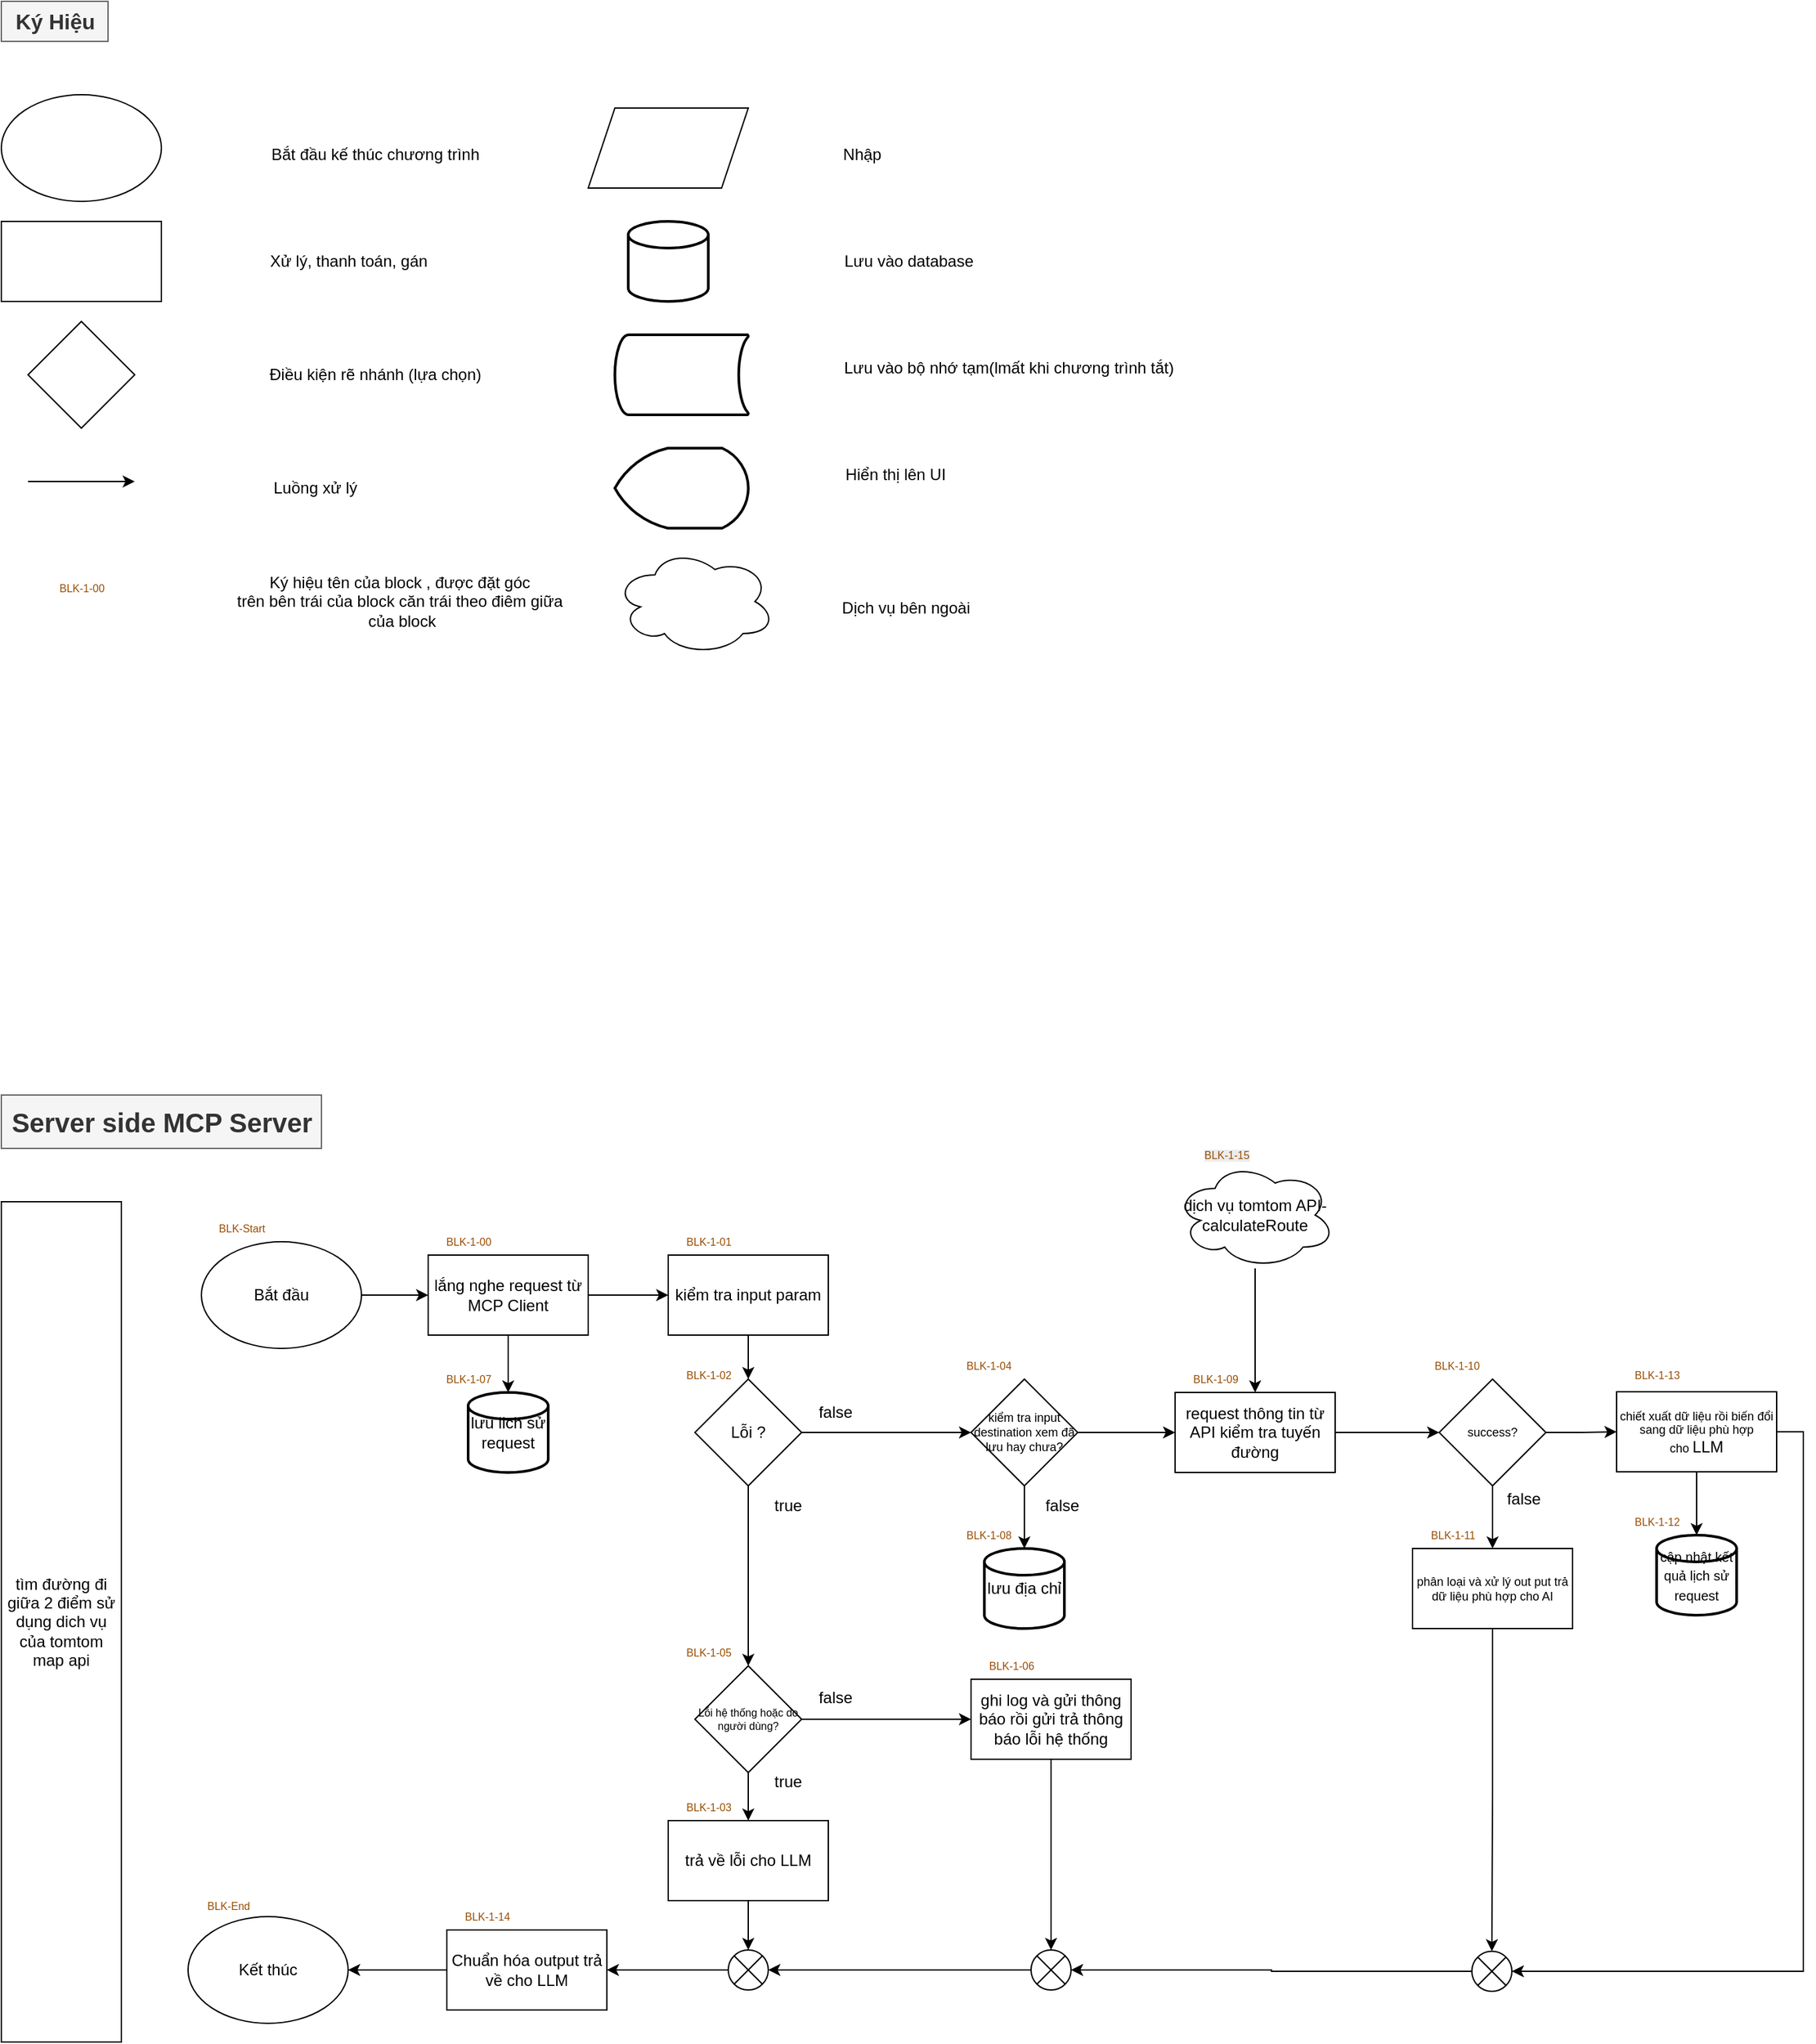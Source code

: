 <mxfile version="28.2.8">
  <diagram name="Trang-1" id="am58tFx_40__4L94m2VX">
    <mxGraphModel dx="1410" dy="2042" grid="1" gridSize="10" guides="1" tooltips="1" connect="1" arrows="1" fold="1" page="1" pageScale="1" pageWidth="827" pageHeight="1169" math="0" shadow="0">
      <root>
        <mxCell id="0" />
        <mxCell id="1" parent="0" />
        <mxCell id="uIDS3wccJZhUk2PKrjNr-1" value="Server side MCP Server" style="text;html=1;align=center;verticalAlign=middle;resizable=0;points=[];autosize=1;strokeColor=#666666;fillColor=#f5f5f5;fontSize=20;fontColor=#333333;fontStyle=1" parent="1" vertex="1">
          <mxGeometry x="20" y="20" width="240" height="40" as="geometry" />
        </mxCell>
        <mxCell id="uIDS3wccJZhUk2PKrjNr-2" value="" style="edgeStyle=orthogonalEdgeStyle;rounded=0;orthogonalLoop=1;jettySize=auto;html=1;" parent="1" source="uIDS3wccJZhUk2PKrjNr-3" target="uIDS3wccJZhUk2PKrjNr-5" edge="1">
          <mxGeometry relative="1" as="geometry" />
        </mxCell>
        <mxCell id="uIDS3wccJZhUk2PKrjNr-14" style="edgeStyle=orthogonalEdgeStyle;rounded=0;orthogonalLoop=1;jettySize=auto;html=1;" parent="1" source="uIDS3wccJZhUk2PKrjNr-5" target="uIDS3wccJZhUk2PKrjNr-13" edge="1">
          <mxGeometry relative="1" as="geometry" />
        </mxCell>
        <mxCell id="uIDS3wccJZhUk2PKrjNr-67" value="" style="edgeStyle=orthogonalEdgeStyle;rounded=0;orthogonalLoop=1;jettySize=auto;html=1;" parent="1" source="uIDS3wccJZhUk2PKrjNr-5" target="uIDS3wccJZhUk2PKrjNr-66" edge="1">
          <mxGeometry relative="1" as="geometry" />
        </mxCell>
        <mxCell id="uIDS3wccJZhUk2PKrjNr-6" value="tìm đường đi giữa 2 điểm sử dụng dich vụ của tomtom map api" style="rounded=0;whiteSpace=wrap;html=1;" parent="1" vertex="1">
          <mxGeometry x="20" y="100" width="90" height="630" as="geometry" />
        </mxCell>
        <mxCell id="uIDS3wccJZhUk2PKrjNr-16" value="" style="edgeStyle=orthogonalEdgeStyle;rounded=0;orthogonalLoop=1;jettySize=auto;html=1;" parent="1" source="uIDS3wccJZhUk2PKrjNr-13" target="uIDS3wccJZhUk2PKrjNr-15" edge="1">
          <mxGeometry relative="1" as="geometry" />
        </mxCell>
        <mxCell id="uIDS3wccJZhUk2PKrjNr-49" value="" style="edgeStyle=orthogonalEdgeStyle;rounded=0;orthogonalLoop=1;jettySize=auto;html=1;entryX=0;entryY=0.5;entryDx=0;entryDy=0;" parent="1" source="uIDS3wccJZhUk2PKrjNr-15" target="uIDS3wccJZhUk2PKrjNr-62" edge="1">
          <mxGeometry relative="1" as="geometry">
            <mxPoint x="720" y="273.0" as="targetPoint" />
          </mxGeometry>
        </mxCell>
        <mxCell id="uIDS3wccJZhUk2PKrjNr-53" style="edgeStyle=orthogonalEdgeStyle;rounded=0;orthogonalLoop=1;jettySize=auto;html=1;" parent="1" source="uIDS3wccJZhUk2PKrjNr-15" target="uIDS3wccJZhUk2PKrjNr-52" edge="1">
          <mxGeometry relative="1" as="geometry" />
        </mxCell>
        <mxCell id="uIDS3wccJZhUk2PKrjNr-20" value="true" style="text;html=1;align=center;verticalAlign=middle;whiteSpace=wrap;rounded=0;" parent="1" vertex="1">
          <mxGeometry x="580" y="313" width="60" height="30" as="geometry" />
        </mxCell>
        <mxCell id="uIDS3wccJZhUk2PKrjNr-22" value="" style="rounded=0;whiteSpace=wrap;html=1;" parent="1" vertex="1">
          <mxGeometry x="20" y="-635" width="120" height="60" as="geometry" />
        </mxCell>
        <mxCell id="uIDS3wccJZhUk2PKrjNr-24" value="Ký Hiệu" style="text;html=1;align=center;verticalAlign=middle;resizable=0;points=[];autosize=1;strokeColor=#666666;fillColor=#f5f5f5;fontColor=#333333;fontStyle=1;fontSize=16;" parent="1" vertex="1">
          <mxGeometry x="20" y="-800" width="80" height="30" as="geometry" />
        </mxCell>
        <mxCell id="uIDS3wccJZhUk2PKrjNr-25" value="" style="ellipse;whiteSpace=wrap;html=1;" parent="1" vertex="1">
          <mxGeometry x="20" y="-730" width="120" height="80" as="geometry" />
        </mxCell>
        <mxCell id="uIDS3wccJZhUk2PKrjNr-26" value="Bắt đầu kế thúc chương trình" style="text;html=1;align=center;verticalAlign=middle;resizable=0;points=[];autosize=1;strokeColor=none;fillColor=none;" parent="1" vertex="1">
          <mxGeometry x="210" y="-700" width="180" height="30" as="geometry" />
        </mxCell>
        <mxCell id="uIDS3wccJZhUk2PKrjNr-27" value="Xử lý, thanh toán, gán" style="text;html=1;align=center;verticalAlign=middle;resizable=0;points=[];autosize=1;strokeColor=none;fillColor=none;" parent="1" vertex="1">
          <mxGeometry x="210" y="-620" width="140" height="30" as="geometry" />
        </mxCell>
        <mxCell id="uIDS3wccJZhUk2PKrjNr-28" value="" style="rhombus;whiteSpace=wrap;html=1;" parent="1" vertex="1">
          <mxGeometry x="40" y="-560" width="80" height="80" as="geometry" />
        </mxCell>
        <mxCell id="uIDS3wccJZhUk2PKrjNr-29" value="Điều kiện rẽ nhánh (lựa chọn)" style="text;html=1;align=center;verticalAlign=middle;resizable=0;points=[];autosize=1;strokeColor=none;fillColor=none;" parent="1" vertex="1">
          <mxGeometry x="210" y="-535" width="180" height="30" as="geometry" />
        </mxCell>
        <mxCell id="uIDS3wccJZhUk2PKrjNr-30" value="" style="endArrow=classic;html=1;rounded=0;" parent="1" edge="1">
          <mxGeometry width="50" height="50" relative="1" as="geometry">
            <mxPoint x="40" y="-440" as="sourcePoint" />
            <mxPoint x="120" y="-440" as="targetPoint" />
            <Array as="points">
              <mxPoint x="90" y="-440" />
            </Array>
          </mxGeometry>
        </mxCell>
        <mxCell id="uIDS3wccJZhUk2PKrjNr-31" value="Luồng xử lý" style="text;html=1;align=center;verticalAlign=middle;resizable=0;points=[];autosize=1;strokeColor=none;fillColor=none;" parent="1" vertex="1">
          <mxGeometry x="210" y="-450" width="90" height="30" as="geometry" />
        </mxCell>
        <mxCell id="uIDS3wccJZhUk2PKrjNr-32" value="" style="shape=parallelogram;perimeter=parallelogramPerimeter;whiteSpace=wrap;html=1;fixedSize=1;" parent="1" vertex="1">
          <mxGeometry x="460" y="-720" width="120" height="60" as="geometry" />
        </mxCell>
        <mxCell id="uIDS3wccJZhUk2PKrjNr-33" value="Nhập" style="text;html=1;align=center;verticalAlign=middle;resizable=0;points=[];autosize=1;strokeColor=none;fillColor=none;" parent="1" vertex="1">
          <mxGeometry x="640" y="-700" width="50" height="30" as="geometry" />
        </mxCell>
        <mxCell id="uIDS3wccJZhUk2PKrjNr-35" value="Lưu vào database" style="text;html=1;align=center;verticalAlign=middle;resizable=0;points=[];autosize=1;strokeColor=none;fillColor=none;" parent="1" vertex="1">
          <mxGeometry x="640" y="-620" width="120" height="30" as="geometry" />
        </mxCell>
        <mxCell id="uIDS3wccJZhUk2PKrjNr-36" value="" style="strokeWidth=2;html=1;shape=mxgraph.flowchart.database;whiteSpace=wrap;" parent="1" vertex="1">
          <mxGeometry x="490" y="-635" width="60" height="60" as="geometry" />
        </mxCell>
        <mxCell id="uIDS3wccJZhUk2PKrjNr-37" value="" style="strokeWidth=2;html=1;shape=mxgraph.flowchart.display;whiteSpace=wrap;" parent="1" vertex="1">
          <mxGeometry x="480" y="-465" width="100" height="60" as="geometry" />
        </mxCell>
        <mxCell id="uIDS3wccJZhUk2PKrjNr-38" value="Hiển thị lên UI" style="text;html=1;align=center;verticalAlign=middle;resizable=0;points=[];autosize=1;strokeColor=none;fillColor=none;" parent="1" vertex="1">
          <mxGeometry x="640" y="-460" width="100" height="30" as="geometry" />
        </mxCell>
        <mxCell id="uIDS3wccJZhUk2PKrjNr-39" value="" style="strokeWidth=2;html=1;shape=mxgraph.flowchart.stored_data;whiteSpace=wrap;" parent="1" vertex="1">
          <mxGeometry x="480" y="-550" width="100" height="60" as="geometry" />
        </mxCell>
        <mxCell id="uIDS3wccJZhUk2PKrjNr-40" value="Lưu vào bộ nhớ tạm(lmất khi chương trình tắt)" style="text;html=1;align=center;verticalAlign=middle;resizable=0;points=[];autosize=1;strokeColor=none;fillColor=none;" parent="1" vertex="1">
          <mxGeometry x="640" y="-540" width="270" height="30" as="geometry" />
        </mxCell>
        <mxCell id="uIDS3wccJZhUk2PKrjNr-46" value="BLK-1-00" style="text;html=1;align=center;verticalAlign=middle;resizable=0;points=[];autosize=1;strokeColor=none;fillColor=none;fontSize=8;fontColor=#994C00;" parent="1" vertex="1">
          <mxGeometry x="50" y="-370" width="60" height="20" as="geometry" />
        </mxCell>
        <mxCell id="uIDS3wccJZhUk2PKrjNr-47" value="Ký hiệu tên của block , được đặt góc&amp;nbsp;&lt;div&gt;trên bên trái của block căn trái theo điêm giữa&amp;nbsp;&lt;br&gt;của block&lt;/div&gt;" style="text;html=1;align=center;verticalAlign=middle;resizable=0;points=[];autosize=1;strokeColor=none;fillColor=none;" parent="1" vertex="1">
          <mxGeometry x="185" y="-380" width="270" height="60" as="geometry" />
        </mxCell>
        <mxCell id="uIDS3wccJZhUk2PKrjNr-50" value="false" style="text;html=1;align=center;verticalAlign=middle;resizable=0;points=[];autosize=1;strokeColor=none;fillColor=none;" parent="1" vertex="1">
          <mxGeometry x="620" y="243" width="50" height="30" as="geometry" />
        </mxCell>
        <mxCell id="uIDS3wccJZhUk2PKrjNr-54" value="" style="edgeStyle=orthogonalEdgeStyle;rounded=0;orthogonalLoop=1;jettySize=auto;html=1;" parent="1" source="uIDS3wccJZhUk2PKrjNr-52" target="uIDS3wccJZhUk2PKrjNr-17" edge="1">
          <mxGeometry relative="1" as="geometry" />
        </mxCell>
        <mxCell id="uIDS3wccJZhUk2PKrjNr-56" value="" style="edgeStyle=orthogonalEdgeStyle;rounded=0;orthogonalLoop=1;jettySize=auto;html=1;" parent="1" source="uIDS3wccJZhUk2PKrjNr-52" target="uIDS3wccJZhUk2PKrjNr-55" edge="1">
          <mxGeometry relative="1" as="geometry" />
        </mxCell>
        <mxCell id="uIDS3wccJZhUk2PKrjNr-52" value="Lỗi hệ thống hoặc do người dùng?" style="rhombus;whiteSpace=wrap;html=1;fontSize=8;" parent="1" vertex="1">
          <mxGeometry x="540" y="448" width="80" height="80" as="geometry" />
        </mxCell>
        <mxCell id="uIDS3wccJZhUk2PKrjNr-57" value="BLK-1-05" style="text;html=1;align=center;verticalAlign=middle;resizable=0;points=[];autosize=1;strokeColor=none;fillColor=none;fontSize=8;fontColor=#994C00;" parent="1" vertex="1">
          <mxGeometry x="520" y="428" width="60" height="20" as="geometry" />
        </mxCell>
        <mxCell id="uIDS3wccJZhUk2PKrjNr-65" value="" style="edgeStyle=orthogonalEdgeStyle;rounded=0;orthogonalLoop=1;jettySize=auto;html=1;" parent="1" source="uIDS3wccJZhUk2PKrjNr-62" target="uIDS3wccJZhUk2PKrjNr-64" edge="1">
          <mxGeometry relative="1" as="geometry" />
        </mxCell>
        <mxCell id="uIDS3wccJZhUk2PKrjNr-70" style="edgeStyle=orthogonalEdgeStyle;rounded=0;orthogonalLoop=1;jettySize=auto;html=1;" parent="1" source="uIDS3wccJZhUk2PKrjNr-62" target="uIDS3wccJZhUk2PKrjNr-69" edge="1">
          <mxGeometry relative="1" as="geometry" />
        </mxCell>
        <mxCell id="uIDS3wccJZhUk2PKrjNr-68" value="false" style="text;html=1;align=center;verticalAlign=middle;resizable=0;points=[];autosize=1;strokeColor=none;fillColor=none;" parent="1" vertex="1">
          <mxGeometry x="790" y="313" width="50" height="30" as="geometry" />
        </mxCell>
        <mxCell id="uIDS3wccJZhUk2PKrjNr-75" value="" style="group" parent="1" vertex="1" connectable="0">
          <mxGeometry x="340" y="223" width="90" height="80" as="geometry" />
        </mxCell>
        <mxCell id="uIDS3wccJZhUk2PKrjNr-66" value="lưu lich sử request" style="strokeWidth=2;html=1;shape=mxgraph.flowchart.database;whiteSpace=wrap;" parent="uIDS3wccJZhUk2PKrjNr-75" vertex="1">
          <mxGeometry x="30" y="20" width="60" height="60" as="geometry" />
        </mxCell>
        <mxCell id="uIDS3wccJZhUk2PKrjNr-72" value="BLK-1-07" style="text;html=1;align=center;verticalAlign=middle;resizable=0;points=[];autosize=1;strokeColor=none;fillColor=none;fontSize=8;fontColor=#994C00;" parent="uIDS3wccJZhUk2PKrjNr-75" vertex="1">
          <mxGeometry width="60" height="20" as="geometry" />
        </mxCell>
        <mxCell id="uIDS3wccJZhUk2PKrjNr-76" value="" style="group" parent="1" vertex="1" connectable="0">
          <mxGeometry x="520" y="220" width="100" height="93" as="geometry" />
        </mxCell>
        <mxCell id="uIDS3wccJZhUk2PKrjNr-15" value="Lỗi ?" style="rhombus;whiteSpace=wrap;html=1;" parent="uIDS3wccJZhUk2PKrjNr-76" vertex="1">
          <mxGeometry x="20" y="13" width="80" height="80" as="geometry" />
        </mxCell>
        <mxCell id="uIDS3wccJZhUk2PKrjNr-44" value="BLK-1-02" style="text;html=1;align=center;verticalAlign=middle;resizable=0;points=[];autosize=1;strokeColor=none;fillColor=none;fontSize=8;fontColor=#994C00;" parent="uIDS3wccJZhUk2PKrjNr-76" vertex="1">
          <mxGeometry width="60" height="20" as="geometry" />
        </mxCell>
        <mxCell id="uIDS3wccJZhUk2PKrjNr-77" value="" style="group" parent="1" vertex="1" connectable="0">
          <mxGeometry x="340" y="120" width="120" height="80" as="geometry" />
        </mxCell>
        <mxCell id="uIDS3wccJZhUk2PKrjNr-5" value="lắng nghe request từ MCP Client" style="rounded=0;whiteSpace=wrap;html=1;" parent="uIDS3wccJZhUk2PKrjNr-77" vertex="1">
          <mxGeometry y="20" width="120" height="60" as="geometry" />
        </mxCell>
        <mxCell id="uIDS3wccJZhUk2PKrjNr-41" value="BLK-1-00" style="text;html=1;align=center;verticalAlign=middle;resizable=0;points=[];autosize=1;strokeColor=none;fillColor=none;fontSize=8;fontColor=#994C00;" parent="uIDS3wccJZhUk2PKrjNr-77" vertex="1">
          <mxGeometry width="60" height="20" as="geometry" />
        </mxCell>
        <mxCell id="uIDS3wccJZhUk2PKrjNr-78" value="" style="group" parent="1" vertex="1" connectable="0">
          <mxGeometry x="520" y="120" width="120" height="80" as="geometry" />
        </mxCell>
        <mxCell id="uIDS3wccJZhUk2PKrjNr-13" value="kiểm tra input param" style="rounded=0;whiteSpace=wrap;html=1;" parent="uIDS3wccJZhUk2PKrjNr-78" vertex="1">
          <mxGeometry y="20" width="120" height="60" as="geometry" />
        </mxCell>
        <mxCell id="uIDS3wccJZhUk2PKrjNr-21" value="BLK-1-01" style="text;html=1;align=center;verticalAlign=middle;resizable=0;points=[];autosize=1;strokeColor=none;fillColor=none;fontSize=8;fontColor=#994C00;" parent="uIDS3wccJZhUk2PKrjNr-78" vertex="1">
          <mxGeometry width="60" height="20" as="geometry" />
        </mxCell>
        <mxCell id="uIDS3wccJZhUk2PKrjNr-79" value="" style="group" parent="1" vertex="1" connectable="0">
          <mxGeometry x="160" y="618" width="120" height="102" as="geometry" />
        </mxCell>
        <mxCell id="uIDS3wccJZhUk2PKrjNr-4" value="Kết thúc" style="ellipse;whiteSpace=wrap;html=1;" parent="uIDS3wccJZhUk2PKrjNr-79" vertex="1">
          <mxGeometry y="18" width="120" height="80" as="geometry" />
        </mxCell>
        <mxCell id="uIDS3wccJZhUk2PKrjNr-43" value="BLK-End" style="text;html=1;align=center;verticalAlign=middle;resizable=0;points=[];autosize=1;strokeColor=none;fillColor=none;fontSize=8;fontColor=#994C00;" parent="uIDS3wccJZhUk2PKrjNr-79" vertex="1">
          <mxGeometry width="60" height="20" as="geometry" />
        </mxCell>
        <mxCell id="uIDS3wccJZhUk2PKrjNr-80" value="" style="group" parent="1" vertex="1" connectable="0">
          <mxGeometry x="170" y="110" width="120" height="100" as="geometry" />
        </mxCell>
        <mxCell id="uIDS3wccJZhUk2PKrjNr-3" value="Bắt đầu" style="ellipse;whiteSpace=wrap;html=1;" parent="uIDS3wccJZhUk2PKrjNr-80" vertex="1">
          <mxGeometry y="20" width="120" height="80" as="geometry" />
        </mxCell>
        <mxCell id="uIDS3wccJZhUk2PKrjNr-42" value="BLK-Start" style="text;html=1;align=center;verticalAlign=middle;resizable=0;points=[];autosize=1;strokeColor=none;fillColor=none;fontSize=8;fontColor=#994C00;" parent="uIDS3wccJZhUk2PKrjNr-80" vertex="1">
          <mxGeometry width="60" height="20" as="geometry" />
        </mxCell>
        <mxCell id="uIDS3wccJZhUk2PKrjNr-81" value="" style="group" parent="1" vertex="1" connectable="0">
          <mxGeometry x="520" y="544" width="120" height="80" as="geometry" />
        </mxCell>
        <mxCell id="uIDS3wccJZhUk2PKrjNr-17" value="trả về lỗi cho LLM" style="rounded=0;whiteSpace=wrap;html=1;" parent="uIDS3wccJZhUk2PKrjNr-81" vertex="1">
          <mxGeometry y="20" width="120" height="60" as="geometry" />
        </mxCell>
        <mxCell id="uIDS3wccJZhUk2PKrjNr-45" value="BLK-1-03" style="text;html=1;align=center;verticalAlign=middle;resizable=0;points=[];autosize=1;strokeColor=none;fillColor=none;fontSize=8;fontColor=#994C00;" parent="uIDS3wccJZhUk2PKrjNr-81" vertex="1">
          <mxGeometry width="60" height="20" as="geometry" />
        </mxCell>
        <mxCell id="uIDS3wccJZhUk2PKrjNr-82" value="" style="group" parent="1" vertex="1" connectable="0">
          <mxGeometry x="730" y="340" width="87" height="80" as="geometry" />
        </mxCell>
        <mxCell id="uIDS3wccJZhUk2PKrjNr-64" value="lưu địa chỉ" style="strokeWidth=2;html=1;shape=mxgraph.flowchart.database;whiteSpace=wrap;" parent="uIDS3wccJZhUk2PKrjNr-82" vertex="1">
          <mxGeometry x="27" y="20" width="60" height="60" as="geometry" />
        </mxCell>
        <mxCell id="uIDS3wccJZhUk2PKrjNr-73" value="BLK-1-08" style="text;html=1;align=center;verticalAlign=middle;resizable=0;points=[];autosize=1;strokeColor=none;fillColor=none;fontSize=8;fontColor=#994C00;" parent="uIDS3wccJZhUk2PKrjNr-82" vertex="1">
          <mxGeometry width="60" height="20" as="geometry" />
        </mxCell>
        <mxCell id="uIDS3wccJZhUk2PKrjNr-83" value="" style="group" parent="1" vertex="1" connectable="0">
          <mxGeometry x="747" y="438" width="120" height="80" as="geometry" />
        </mxCell>
        <mxCell id="uIDS3wccJZhUk2PKrjNr-55" value="ghi log và gửi thông báo rồi gửi trả thông báo lỗi hệ thống" style="rounded=0;whiteSpace=wrap;html=1;" parent="uIDS3wccJZhUk2PKrjNr-83" vertex="1">
          <mxGeometry y="20" width="120" height="60" as="geometry" />
        </mxCell>
        <mxCell id="uIDS3wccJZhUk2PKrjNr-58" value="BLK-1-06" style="text;html=1;align=center;verticalAlign=middle;resizable=0;points=[];autosize=1;strokeColor=none;fillColor=none;fontSize=8;fontColor=#994C00;" parent="uIDS3wccJZhUk2PKrjNr-83" vertex="1">
          <mxGeometry width="60" height="20" as="geometry" />
        </mxCell>
        <mxCell id="uIDS3wccJZhUk2PKrjNr-84" value="" style="group" parent="1" vertex="1" connectable="0">
          <mxGeometry x="730" y="213" width="97" height="100" as="geometry" />
        </mxCell>
        <mxCell id="uIDS3wccJZhUk2PKrjNr-51" value="BLK-1-04" style="text;html=1;align=center;verticalAlign=middle;resizable=0;points=[];autosize=1;strokeColor=none;fillColor=none;fontSize=8;fontColor=#994C00;" parent="uIDS3wccJZhUk2PKrjNr-84" vertex="1">
          <mxGeometry width="60" height="20" as="geometry" />
        </mxCell>
        <mxCell id="uIDS3wccJZhUk2PKrjNr-62" value="kiểm tra input destination xem đã lưu hay chưa?" style="rhombus;whiteSpace=wrap;html=1;fontSize=9;" parent="uIDS3wccJZhUk2PKrjNr-84" vertex="1">
          <mxGeometry x="17" y="20" width="80" height="80" as="geometry" />
        </mxCell>
        <mxCell id="uIDS3wccJZhUk2PKrjNr-85" value="" style="group" parent="1" vertex="1" connectable="0">
          <mxGeometry x="900" y="222" width="120" height="81" as="geometry" />
        </mxCell>
        <mxCell id="uIDS3wccJZhUk2PKrjNr-69" value="request thông tin từ API kiểm tra tuyến đường" style="rounded=0;whiteSpace=wrap;html=1;" parent="uIDS3wccJZhUk2PKrjNr-85" vertex="1">
          <mxGeometry y="21" width="120" height="60" as="geometry" />
        </mxCell>
        <mxCell id="uIDS3wccJZhUk2PKrjNr-74" value="BLK-1-09" style="text;html=1;align=center;verticalAlign=middle;resizable=0;points=[];autosize=1;strokeColor=none;fillColor=none;fontSize=8;fontColor=#994C00;" parent="uIDS3wccJZhUk2PKrjNr-85" vertex="1">
          <mxGeometry y="1" width="60" height="20" as="geometry" />
        </mxCell>
        <mxCell id="uIDS3wccJZhUk2PKrjNr-87" value="" style="group" parent="1" vertex="1" connectable="0">
          <mxGeometry x="1081" y="213" width="97" height="100" as="geometry" />
        </mxCell>
        <mxCell id="uIDS3wccJZhUk2PKrjNr-88" value="BLK-1-10" style="text;html=1;align=center;verticalAlign=middle;resizable=0;points=[];autosize=1;strokeColor=none;fillColor=none;fontSize=8;fontColor=#994C00;" parent="uIDS3wccJZhUk2PKrjNr-87" vertex="1">
          <mxGeometry width="60" height="20" as="geometry" />
        </mxCell>
        <mxCell id="uIDS3wccJZhUk2PKrjNr-89" value="success?" style="rhombus;whiteSpace=wrap;html=1;fontSize=9;" parent="uIDS3wccJZhUk2PKrjNr-87" vertex="1">
          <mxGeometry x="17" y="20" width="80" height="80" as="geometry" />
        </mxCell>
        <mxCell id="uIDS3wccJZhUk2PKrjNr-103" value="" style="edgeStyle=orthogonalEdgeStyle;rounded=0;orthogonalLoop=1;jettySize=auto;html=1;" parent="1" source="uIDS3wccJZhUk2PKrjNr-92" target="uIDS3wccJZhUk2PKrjNr-102" edge="1">
          <mxGeometry relative="1" as="geometry" />
        </mxCell>
        <mxCell id="uIDS3wccJZhUk2PKrjNr-92" value="phân loại và xử lý out put trả dữ liệu phù hợp cho AI" style="whiteSpace=wrap;html=1;fontSize=9;" parent="1" vertex="1">
          <mxGeometry x="1078" y="360" width="120" height="60" as="geometry" />
        </mxCell>
        <mxCell id="uIDS3wccJZhUk2PKrjNr-93" value="" style="edgeStyle=orthogonalEdgeStyle;rounded=0;orthogonalLoop=1;jettySize=auto;html=1;" parent="1" source="uIDS3wccJZhUk2PKrjNr-89" target="uIDS3wccJZhUk2PKrjNr-92" edge="1">
          <mxGeometry relative="1" as="geometry" />
        </mxCell>
        <mxCell id="uIDS3wccJZhUk2PKrjNr-94" value="BLK-1-11" style="text;html=1;align=center;verticalAlign=middle;resizable=0;points=[];autosize=1;strokeColor=none;fillColor=none;fontSize=8;fontColor=#994C00;" parent="1" vertex="1">
          <mxGeometry x="1078" y="340" width="60" height="20" as="geometry" />
        </mxCell>
        <mxCell id="uIDS3wccJZhUk2PKrjNr-95" value="false" style="text;html=1;align=center;verticalAlign=middle;resizable=0;points=[];autosize=1;strokeColor=none;fillColor=none;" parent="1" vertex="1">
          <mxGeometry x="1136" y="308" width="50" height="30" as="geometry" />
        </mxCell>
        <mxCell id="uIDS3wccJZhUk2PKrjNr-96" value="chiết xuất dữ liệu rồi biến đổi sang dữ liệu phù hợp cho&amp;nbsp;&lt;span style=&quot;font-size: 12px;&quot;&gt;LLM&lt;/span&gt;" style="whiteSpace=wrap;html=1;fontSize=9;" parent="1" vertex="1">
          <mxGeometry x="1231" y="242.5" width="120" height="60" as="geometry" />
        </mxCell>
        <mxCell id="uIDS3wccJZhUk2PKrjNr-97" style="edgeStyle=orthogonalEdgeStyle;rounded=0;orthogonalLoop=1;jettySize=auto;html=1;" parent="1" source="uIDS3wccJZhUk2PKrjNr-89" target="uIDS3wccJZhUk2PKrjNr-96" edge="1">
          <mxGeometry relative="1" as="geometry" />
        </mxCell>
        <mxCell id="uIDS3wccJZhUk2PKrjNr-102" value="" style="verticalLabelPosition=bottom;verticalAlign=top;html=1;shape=mxgraph.flowchart.or;" parent="1" vertex="1">
          <mxGeometry x="1122.5" y="662" width="30" height="30" as="geometry" />
        </mxCell>
        <mxCell id="uIDS3wccJZhUk2PKrjNr-112" value="&lt;font style=&quot;font-size: 10px;&quot;&gt;cập nhật kết quả lịch sử request&lt;/font&gt;" style="strokeWidth=2;html=1;shape=mxgraph.flowchart.database;whiteSpace=wrap;" parent="1" vertex="1">
          <mxGeometry x="1261" y="350" width="60" height="60" as="geometry" />
        </mxCell>
        <mxCell id="uIDS3wccJZhUk2PKrjNr-113" style="edgeStyle=orthogonalEdgeStyle;rounded=0;orthogonalLoop=1;jettySize=auto;html=1;entryX=0.5;entryY=0;entryDx=0;entryDy=0;entryPerimeter=0;" parent="1" source="uIDS3wccJZhUk2PKrjNr-96" target="uIDS3wccJZhUk2PKrjNr-112" edge="1">
          <mxGeometry relative="1" as="geometry" />
        </mxCell>
        <mxCell id="uIDS3wccJZhUk2PKrjNr-114" value="BLK-1-12" style="text;html=1;align=center;verticalAlign=middle;resizable=0;points=[];autosize=1;strokeColor=none;fillColor=none;fontSize=8;fontColor=#994C00;" parent="1" vertex="1">
          <mxGeometry x="1231" y="330" width="60" height="20" as="geometry" />
        </mxCell>
        <mxCell id="uIDS3wccJZhUk2PKrjNr-115" value="" style="verticalLabelPosition=bottom;verticalAlign=top;html=1;shape=mxgraph.flowchart.or;" parent="1" vertex="1">
          <mxGeometry x="792" y="661" width="30" height="30" as="geometry" />
        </mxCell>
        <mxCell id="uIDS3wccJZhUk2PKrjNr-116" value="" style="edgeStyle=orthogonalEdgeStyle;rounded=0;orthogonalLoop=1;jettySize=auto;html=1;" parent="1" source="uIDS3wccJZhUk2PKrjNr-55" target="uIDS3wccJZhUk2PKrjNr-115" edge="1">
          <mxGeometry relative="1" as="geometry" />
        </mxCell>
        <mxCell id="uIDS3wccJZhUk2PKrjNr-117" style="edgeStyle=orthogonalEdgeStyle;rounded=0;orthogonalLoop=1;jettySize=auto;html=1;entryX=1;entryY=0.5;entryDx=0;entryDy=0;entryPerimeter=0;" parent="1" source="uIDS3wccJZhUk2PKrjNr-102" target="uIDS3wccJZhUk2PKrjNr-115" edge="1">
          <mxGeometry relative="1" as="geometry" />
        </mxCell>
        <mxCell id="g2UjW_rOO5I4cwKMVqch-4" style="edgeStyle=orthogonalEdgeStyle;rounded=0;orthogonalLoop=1;jettySize=auto;html=1;" parent="1" source="uIDS3wccJZhUk2PKrjNr-118" target="g2UjW_rOO5I4cwKMVqch-2" edge="1">
          <mxGeometry relative="1" as="geometry" />
        </mxCell>
        <mxCell id="uIDS3wccJZhUk2PKrjNr-118" value="" style="verticalLabelPosition=bottom;verticalAlign=top;html=1;shape=mxgraph.flowchart.or;" parent="1" vertex="1">
          <mxGeometry x="565" y="661" width="30" height="30" as="geometry" />
        </mxCell>
        <mxCell id="uIDS3wccJZhUk2PKrjNr-120" style="edgeStyle=orthogonalEdgeStyle;rounded=0;orthogonalLoop=1;jettySize=auto;html=1;entryX=0.5;entryY=0;entryDx=0;entryDy=0;entryPerimeter=0;" parent="1" source="uIDS3wccJZhUk2PKrjNr-17" target="uIDS3wccJZhUk2PKrjNr-118" edge="1">
          <mxGeometry relative="1" as="geometry" />
        </mxCell>
        <mxCell id="uIDS3wccJZhUk2PKrjNr-121" style="edgeStyle=orthogonalEdgeStyle;rounded=0;orthogonalLoop=1;jettySize=auto;html=1;entryX=1;entryY=0.5;entryDx=0;entryDy=0;entryPerimeter=0;" parent="1" source="uIDS3wccJZhUk2PKrjNr-115" target="uIDS3wccJZhUk2PKrjNr-118" edge="1">
          <mxGeometry relative="1" as="geometry" />
        </mxCell>
        <mxCell id="uIDS3wccJZhUk2PKrjNr-122" style="edgeStyle=orthogonalEdgeStyle;rounded=0;orthogonalLoop=1;jettySize=auto;html=1;entryX=1;entryY=0.5;entryDx=0;entryDy=0;entryPerimeter=0;" parent="1" source="uIDS3wccJZhUk2PKrjNr-96" target="uIDS3wccJZhUk2PKrjNr-102" edge="1">
          <mxGeometry relative="1" as="geometry">
            <Array as="points">
              <mxPoint x="1371" y="272" />
              <mxPoint x="1371" y="677" />
            </Array>
          </mxGeometry>
        </mxCell>
        <mxCell id="dIcjl6Jgq5mBxYftZOi5-1" value="BLK-1-13" style="text;html=1;align=center;verticalAlign=middle;resizable=0;points=[];autosize=1;strokeColor=none;fillColor=none;fontSize=8;fontColor=#994C00;" parent="1" vertex="1">
          <mxGeometry x="1231" y="220" width="60" height="20" as="geometry" />
        </mxCell>
        <mxCell id="g2UjW_rOO5I4cwKMVqch-1" value="" style="group" parent="1" vertex="1" connectable="0">
          <mxGeometry x="354" y="626" width="120" height="80" as="geometry" />
        </mxCell>
        <mxCell id="g2UjW_rOO5I4cwKMVqch-2" value="Chuẩn hóa output trả về cho LLM" style="rounded=0;whiteSpace=wrap;html=1;" parent="g2UjW_rOO5I4cwKMVqch-1" vertex="1">
          <mxGeometry y="20" width="120" height="60" as="geometry" />
        </mxCell>
        <mxCell id="g2UjW_rOO5I4cwKMVqch-3" value="BLK-1-14" style="text;html=1;align=center;verticalAlign=middle;resizable=0;points=[];autosize=1;strokeColor=none;fillColor=none;fontSize=8;fontColor=#994C00;" parent="g2UjW_rOO5I4cwKMVqch-1" vertex="1">
          <mxGeometry width="60" height="20" as="geometry" />
        </mxCell>
        <mxCell id="g2UjW_rOO5I4cwKMVqch-5" value="" style="edgeStyle=orthogonalEdgeStyle;rounded=0;orthogonalLoop=1;jettySize=auto;html=1;" parent="1" source="g2UjW_rOO5I4cwKMVqch-2" target="uIDS3wccJZhUk2PKrjNr-4" edge="1">
          <mxGeometry relative="1" as="geometry" />
        </mxCell>
        <mxCell id="FCjt_oDBSo6wO21uyZac-1" value="true" style="text;html=1;align=center;verticalAlign=middle;whiteSpace=wrap;rounded=0;" parent="1" vertex="1">
          <mxGeometry x="580" y="520" width="60" height="30" as="geometry" />
        </mxCell>
        <mxCell id="FCjt_oDBSo6wO21uyZac-3" value="false" style="text;html=1;align=center;verticalAlign=middle;resizable=0;points=[];autosize=1;strokeColor=none;fillColor=none;" parent="1" vertex="1">
          <mxGeometry x="620" y="457" width="50" height="30" as="geometry" />
        </mxCell>
        <mxCell id="lIrC-M6Bulr5mNNMFuHY-19" style="edgeStyle=orthogonalEdgeStyle;rounded=0;orthogonalLoop=1;jettySize=auto;html=1;entryX=0.5;entryY=0;entryDx=0;entryDy=0;" edge="1" parent="1" source="lIrC-M6Bulr5mNNMFuHY-10" target="uIDS3wccJZhUk2PKrjNr-69">
          <mxGeometry relative="1" as="geometry" />
        </mxCell>
        <mxCell id="lIrC-M6Bulr5mNNMFuHY-10" value="dịch vụ tomtom API- calculateRoute" style="ellipse;shape=cloud;whiteSpace=wrap;html=1;" vertex="1" parent="1">
          <mxGeometry x="900" y="70" width="120" height="80" as="geometry" />
        </mxCell>
        <mxCell id="lIrC-M6Bulr5mNNMFuHY-11" value="" style="ellipse;shape=cloud;whiteSpace=wrap;html=1;" vertex="1" parent="1">
          <mxGeometry x="480" y="-390" width="120" height="80" as="geometry" />
        </mxCell>
        <mxCell id="lIrC-M6Bulr5mNNMFuHY-12" value="Dịch vụ bên ngoài&amp;nbsp;" style="text;html=1;whiteSpace=wrap;strokeColor=none;fillColor=none;align=center;verticalAlign=middle;rounded=0;" vertex="1" parent="1">
          <mxGeometry x="640" y="-360" width="120" height="30" as="geometry" />
        </mxCell>
        <mxCell id="lIrC-M6Bulr5mNNMFuHY-14" style="edgeStyle=orthogonalEdgeStyle;rounded=0;orthogonalLoop=1;jettySize=auto;html=1;entryX=0;entryY=0.5;entryDx=0;entryDy=0;" edge="1" parent="1" source="uIDS3wccJZhUk2PKrjNr-69" target="uIDS3wccJZhUk2PKrjNr-89">
          <mxGeometry relative="1" as="geometry" />
        </mxCell>
        <mxCell id="lIrC-M6Bulr5mNNMFuHY-22" value="&lt;span style=&quot;color: rgb(153, 76, 0); font-family: Helvetica; font-size: 8px; font-style: normal; font-variant-ligatures: normal; font-variant-caps: normal; font-weight: 400; letter-spacing: normal; orphans: 2; text-align: center; text-indent: 0px; text-transform: none; widows: 2; word-spacing: 0px; -webkit-text-stroke-width: 0px; white-space: nowrap; background-color: rgb(236, 236, 236); text-decoration-thickness: initial; text-decoration-style: initial; text-decoration-color: initial; display: inline !important; float: none;&quot;&gt;BLK-1-15&lt;/span&gt;" style="text;whiteSpace=wrap;html=1;" vertex="1" parent="1">
          <mxGeometry x="920" y="50" width="40" height="30" as="geometry" />
        </mxCell>
      </root>
    </mxGraphModel>
  </diagram>
</mxfile>
